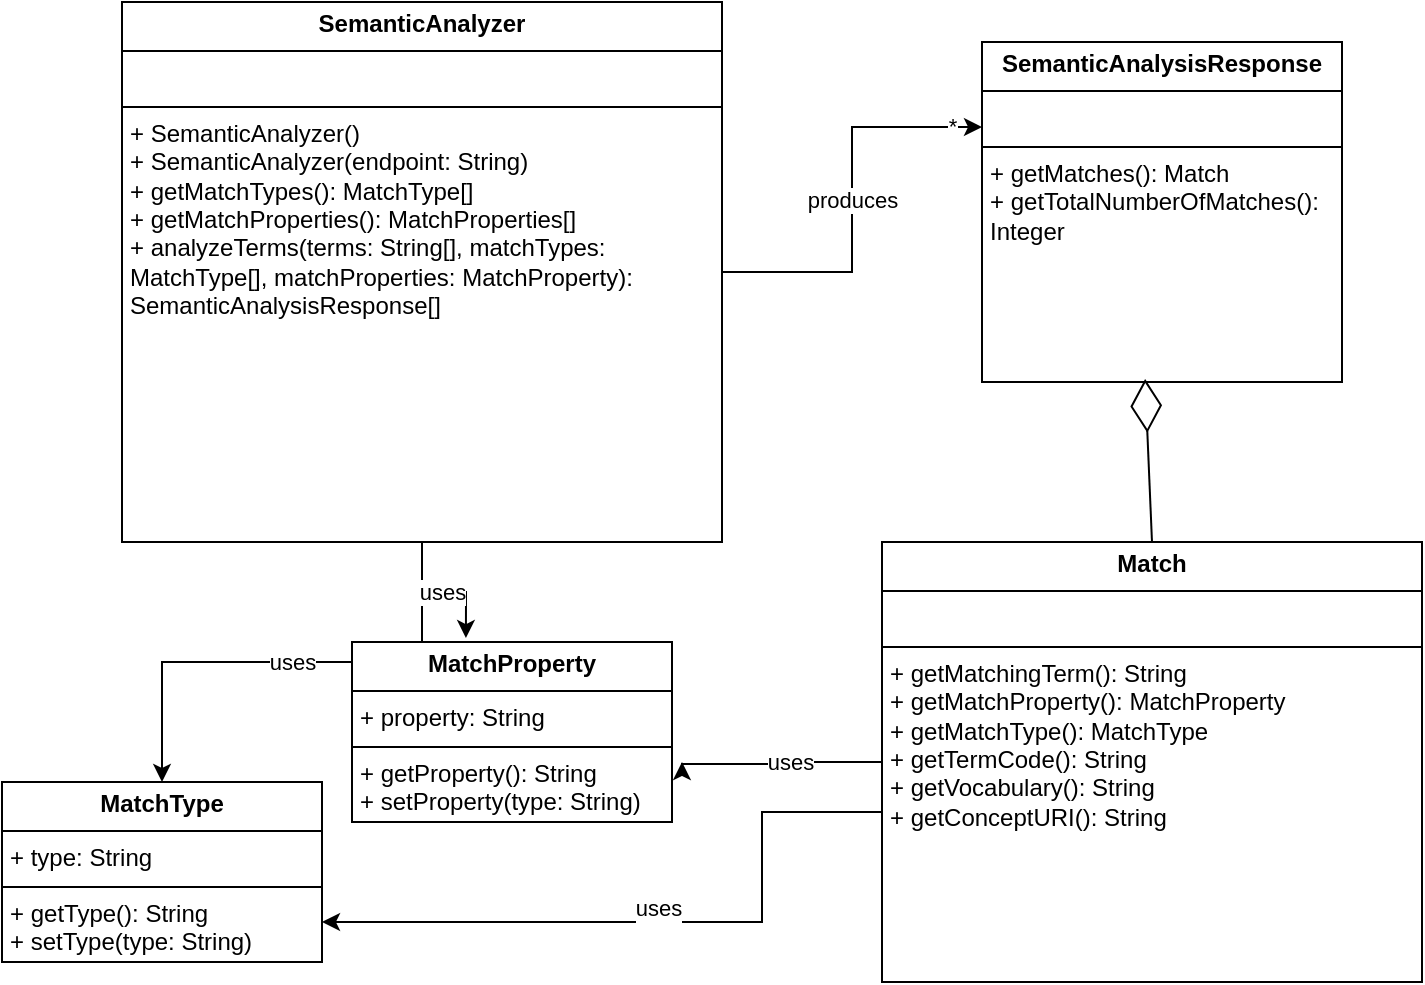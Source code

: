 <mxfile version="28.2.0">
  <diagram name="Page-1" id="L_Vh3q0u-PjzWYZS1K4b">
    <mxGraphModel dx="1426" dy="789" grid="1" gridSize="10" guides="1" tooltips="1" connect="1" arrows="1" fold="1" page="1" pageScale="1" pageWidth="850" pageHeight="1100" math="0" shadow="0">
      <root>
        <mxCell id="0" />
        <mxCell id="1" parent="0" />
        <mxCell id="ji4a9HnDfw8ybzQ3S6Gi-5" value="produces" style="edgeStyle=orthogonalEdgeStyle;rounded=0;orthogonalLoop=1;jettySize=auto;html=1;entryX=0;entryY=0.25;entryDx=0;entryDy=0;" parent="1" source="ji4a9HnDfw8ybzQ3S6Gi-1" target="ji4a9HnDfw8ybzQ3S6Gi-4" edge="1">
          <mxGeometry relative="1" as="geometry" />
        </mxCell>
        <mxCell id="ji4a9HnDfw8ybzQ3S6Gi-6" value="*" style="edgeLabel;html=1;align=center;verticalAlign=middle;resizable=0;points=[];" parent="ji4a9HnDfw8ybzQ3S6Gi-5" vertex="1" connectable="0">
          <mxGeometry x="0.853" y="2" relative="1" as="geometry">
            <mxPoint y="1" as="offset" />
          </mxGeometry>
        </mxCell>
        <mxCell id="ji4a9HnDfw8ybzQ3S6Gi-7" value="uses" style="edgeStyle=orthogonalEdgeStyle;rounded=0;orthogonalLoop=1;jettySize=auto;html=1;entryX=0.5;entryY=0;entryDx=0;entryDy=0;" parent="1" source="ji4a9HnDfw8ybzQ3S6Gi-1" target="ji4a9HnDfw8ybzQ3S6Gi-2" edge="1">
          <mxGeometry relative="1" as="geometry" />
        </mxCell>
        <mxCell id="ji4a9HnDfw8ybzQ3S6Gi-1" value="&lt;p style=&quot;margin:0px;margin-top:4px;text-align:center;&quot;&gt;&lt;b&gt;SemanticAnalyzer&lt;/b&gt;&lt;/p&gt;&lt;hr size=&quot;1&quot; style=&quot;border-style:solid;&quot;&gt;&lt;p style=&quot;margin:0px;margin-left:4px;&quot;&gt;&lt;br&gt;&lt;/p&gt;&lt;hr size=&quot;1&quot; style=&quot;border-style:solid;&quot;&gt;&lt;p style=&quot;margin:0px;margin-left:4px;&quot;&gt;+ SemanticAnalyzer()&lt;/p&gt;&lt;p style=&quot;margin:0px;margin-left:4px;&quot;&gt;+ SemanticAnalyzer(endpoint: String)&lt;/p&gt;&lt;p style=&quot;margin:0px;margin-left:4px;&quot;&gt;+ getMatchTypes(): MatchType[]&lt;/p&gt;&lt;p style=&quot;margin:0px;margin-left:4px;&quot;&gt;+ getMatchProperties(): MatchProperties[]&lt;/p&gt;&lt;p style=&quot;margin:0px;margin-left:4px;&quot;&gt;+ analyzeTerms(terms: String[], matchTypes: MatchType[], matchProperties: MatchProperty): SemanticAnalysisResponse[]&lt;/p&gt;" style="verticalAlign=top;align=left;overflow=fill;html=1;whiteSpace=wrap;" parent="1" vertex="1">
          <mxGeometry x="150" y="90" width="300" height="270" as="geometry" />
        </mxCell>
        <mxCell id="ji4a9HnDfw8ybzQ3S6Gi-2" value="&lt;p style=&quot;margin:0px;margin-top:4px;text-align:center;&quot;&gt;&lt;b&gt;MatchType&lt;/b&gt;&lt;/p&gt;&lt;hr size=&quot;1&quot; style=&quot;border-style:solid;&quot;&gt;&lt;p style=&quot;margin:0px;margin-left:4px;&quot;&gt;+ type: String&lt;/p&gt;&lt;hr size=&quot;1&quot; style=&quot;border-style:solid;&quot;&gt;&lt;p style=&quot;margin:0px;margin-left:4px;&quot;&gt;+ getType(): String&lt;/p&gt;&lt;p style=&quot;margin:0px;margin-left:4px;&quot;&gt;+ setType(type: String)&lt;/p&gt;" style="verticalAlign=top;align=left;overflow=fill;html=1;whiteSpace=wrap;" parent="1" vertex="1">
          <mxGeometry x="90" y="480" width="160" height="90" as="geometry" />
        </mxCell>
        <mxCell id="ji4a9HnDfw8ybzQ3S6Gi-3" value="&lt;p style=&quot;margin:0px;margin-top:4px;text-align:center;&quot;&gt;&lt;b&gt;MatchProperty&lt;/b&gt;&lt;/p&gt;&lt;hr size=&quot;1&quot; style=&quot;border-style:solid;&quot;&gt;&lt;p style=&quot;margin:0px;margin-left:4px;&quot;&gt;+ property: String&lt;/p&gt;&lt;hr size=&quot;1&quot; style=&quot;border-style:solid;&quot;&gt;&lt;p style=&quot;margin:0px;margin-left:4px;&quot;&gt;+ getProperty(): String&lt;/p&gt;&lt;p style=&quot;margin:0px;margin-left:4px;&quot;&gt;+ setProperty(type: String)&lt;/p&gt;" style="verticalAlign=top;align=left;overflow=fill;html=1;whiteSpace=wrap;" parent="1" vertex="1">
          <mxGeometry x="265" y="410" width="160" height="90" as="geometry" />
        </mxCell>
        <mxCell id="ji4a9HnDfw8ybzQ3S6Gi-4" value="&lt;p style=&quot;margin:0px;margin-top:4px;text-align:center;&quot;&gt;&lt;b&gt;SemanticAnalysisResponse&lt;/b&gt;&lt;/p&gt;&lt;hr size=&quot;1&quot; style=&quot;border-style:solid;&quot;&gt;&lt;p style=&quot;margin:0px;margin-left:4px;&quot;&gt;&lt;br&gt;&lt;/p&gt;&lt;hr size=&quot;1&quot; style=&quot;border-style:solid;&quot;&gt;&lt;p style=&quot;margin:0px;margin-left:4px;&quot;&gt;+ getMatches&lt;span style=&quot;background-color: transparent; color: light-dark(rgb(0, 0, 0), rgb(255, 255, 255));&quot;&gt;(): Match&lt;/span&gt;&lt;/p&gt;&lt;p style=&quot;margin:0px;margin-left:4px;&quot;&gt;&lt;span style=&quot;background-color: transparent; color: light-dark(rgb(0, 0, 0), rgb(255, 255, 255));&quot;&gt;+ getTotalNumberOfMatches(): Integer&lt;/span&gt;&lt;/p&gt;" style="verticalAlign=top;align=left;overflow=fill;html=1;whiteSpace=wrap;" parent="1" vertex="1">
          <mxGeometry x="580" y="110" width="180" height="170" as="geometry" />
        </mxCell>
        <mxCell id="ji4a9HnDfw8ybzQ3S6Gi-8" value="uses" style="edgeStyle=orthogonalEdgeStyle;rounded=0;orthogonalLoop=1;jettySize=auto;html=1;entryX=0.356;entryY=-0.022;entryDx=0;entryDy=0;entryPerimeter=0;" parent="1" source="ji4a9HnDfw8ybzQ3S6Gi-1" target="ji4a9HnDfw8ybzQ3S6Gi-3" edge="1">
          <mxGeometry relative="1" as="geometry" />
        </mxCell>
        <mxCell id="ji4a9HnDfw8ybzQ3S6Gi-12" style="edgeStyle=orthogonalEdgeStyle;rounded=0;orthogonalLoop=1;jettySize=auto;html=1;exitX=0.002;exitY=0.38;exitDx=0;exitDy=0;exitPerimeter=0;" parent="1" source="ji4a9HnDfw8ybzQ3S6Gi-10" edge="1">
          <mxGeometry relative="1" as="geometry">
            <mxPoint x="430" y="470" as="targetPoint" />
            <Array as="points">
              <mxPoint x="531" y="470" />
              <mxPoint x="480" y="470" />
              <mxPoint x="480" y="471" />
            </Array>
          </mxGeometry>
        </mxCell>
        <mxCell id="ji4a9HnDfw8ybzQ3S6Gi-13" value="uses" style="edgeLabel;html=1;align=center;verticalAlign=middle;resizable=0;points=[];" parent="ji4a9HnDfw8ybzQ3S6Gi-12" vertex="1" connectable="0">
          <mxGeometry x="0.134" relative="1" as="geometry">
            <mxPoint as="offset" />
          </mxGeometry>
        </mxCell>
        <mxCell id="ji4a9HnDfw8ybzQ3S6Gi-14" value="uses&lt;div&gt;&lt;br&gt;&lt;/div&gt;" style="edgeStyle=orthogonalEdgeStyle;rounded=0;orthogonalLoop=1;jettySize=auto;html=1;" parent="1" edge="1">
          <mxGeometry relative="1" as="geometry">
            <mxPoint x="530" y="495" as="sourcePoint" />
            <mxPoint x="250" y="550" as="targetPoint" />
            <Array as="points">
              <mxPoint x="470" y="495" />
              <mxPoint x="470" y="550" />
            </Array>
          </mxGeometry>
        </mxCell>
        <mxCell id="ji4a9HnDfw8ybzQ3S6Gi-10" value="&lt;p style=&quot;margin:0px;margin-top:4px;text-align:center;&quot;&gt;&lt;b&gt;Match&lt;/b&gt;&lt;/p&gt;&lt;hr size=&quot;1&quot; style=&quot;border-style:solid;&quot;&gt;&lt;p style=&quot;margin:0px;margin-left:4px;&quot;&gt;&amp;nbsp;&lt;/p&gt;&lt;hr size=&quot;1&quot; style=&quot;border-style:solid;&quot;&gt;&lt;p style=&quot;margin:0px;margin-left:4px;&quot;&gt;+ getMatchingTerm(): String&lt;/p&gt;&lt;p style=&quot;margin:0px;margin-left:4px;&quot;&gt;+ getMatchProperty(): MatchProperty&lt;/p&gt;&lt;p style=&quot;margin:0px;margin-left:4px;&quot;&gt;+ getMatchType(): MatchType&lt;/p&gt;&lt;p style=&quot;margin:0px;margin-left:4px;&quot;&gt;+ getTermCode(): String&lt;/p&gt;&lt;p style=&quot;margin:0px;margin-left:4px;&quot;&gt;+ getVocabulary(): String&lt;/p&gt;&lt;p style=&quot;margin:0px;margin-left:4px;&quot;&gt;+ getConceptURI(): String&lt;/p&gt;" style="verticalAlign=top;align=left;overflow=fill;html=1;whiteSpace=wrap;" parent="1" vertex="1">
          <mxGeometry x="530" y="360" width="270" height="220" as="geometry" />
        </mxCell>
        <mxCell id="ji4a9HnDfw8ybzQ3S6Gi-11" value="" style="endArrow=diamondThin;endFill=0;endSize=24;html=1;rounded=0;exitX=0.5;exitY=0;exitDx=0;exitDy=0;entryX=0.453;entryY=0.991;entryDx=0;entryDy=0;entryPerimeter=0;" parent="1" source="ji4a9HnDfw8ybzQ3S6Gi-10" target="ji4a9HnDfw8ybzQ3S6Gi-4" edge="1">
          <mxGeometry width="160" relative="1" as="geometry">
            <mxPoint x="350" y="390" as="sourcePoint" />
            <mxPoint x="660" y="320" as="targetPoint" />
          </mxGeometry>
        </mxCell>
      </root>
    </mxGraphModel>
  </diagram>
</mxfile>
